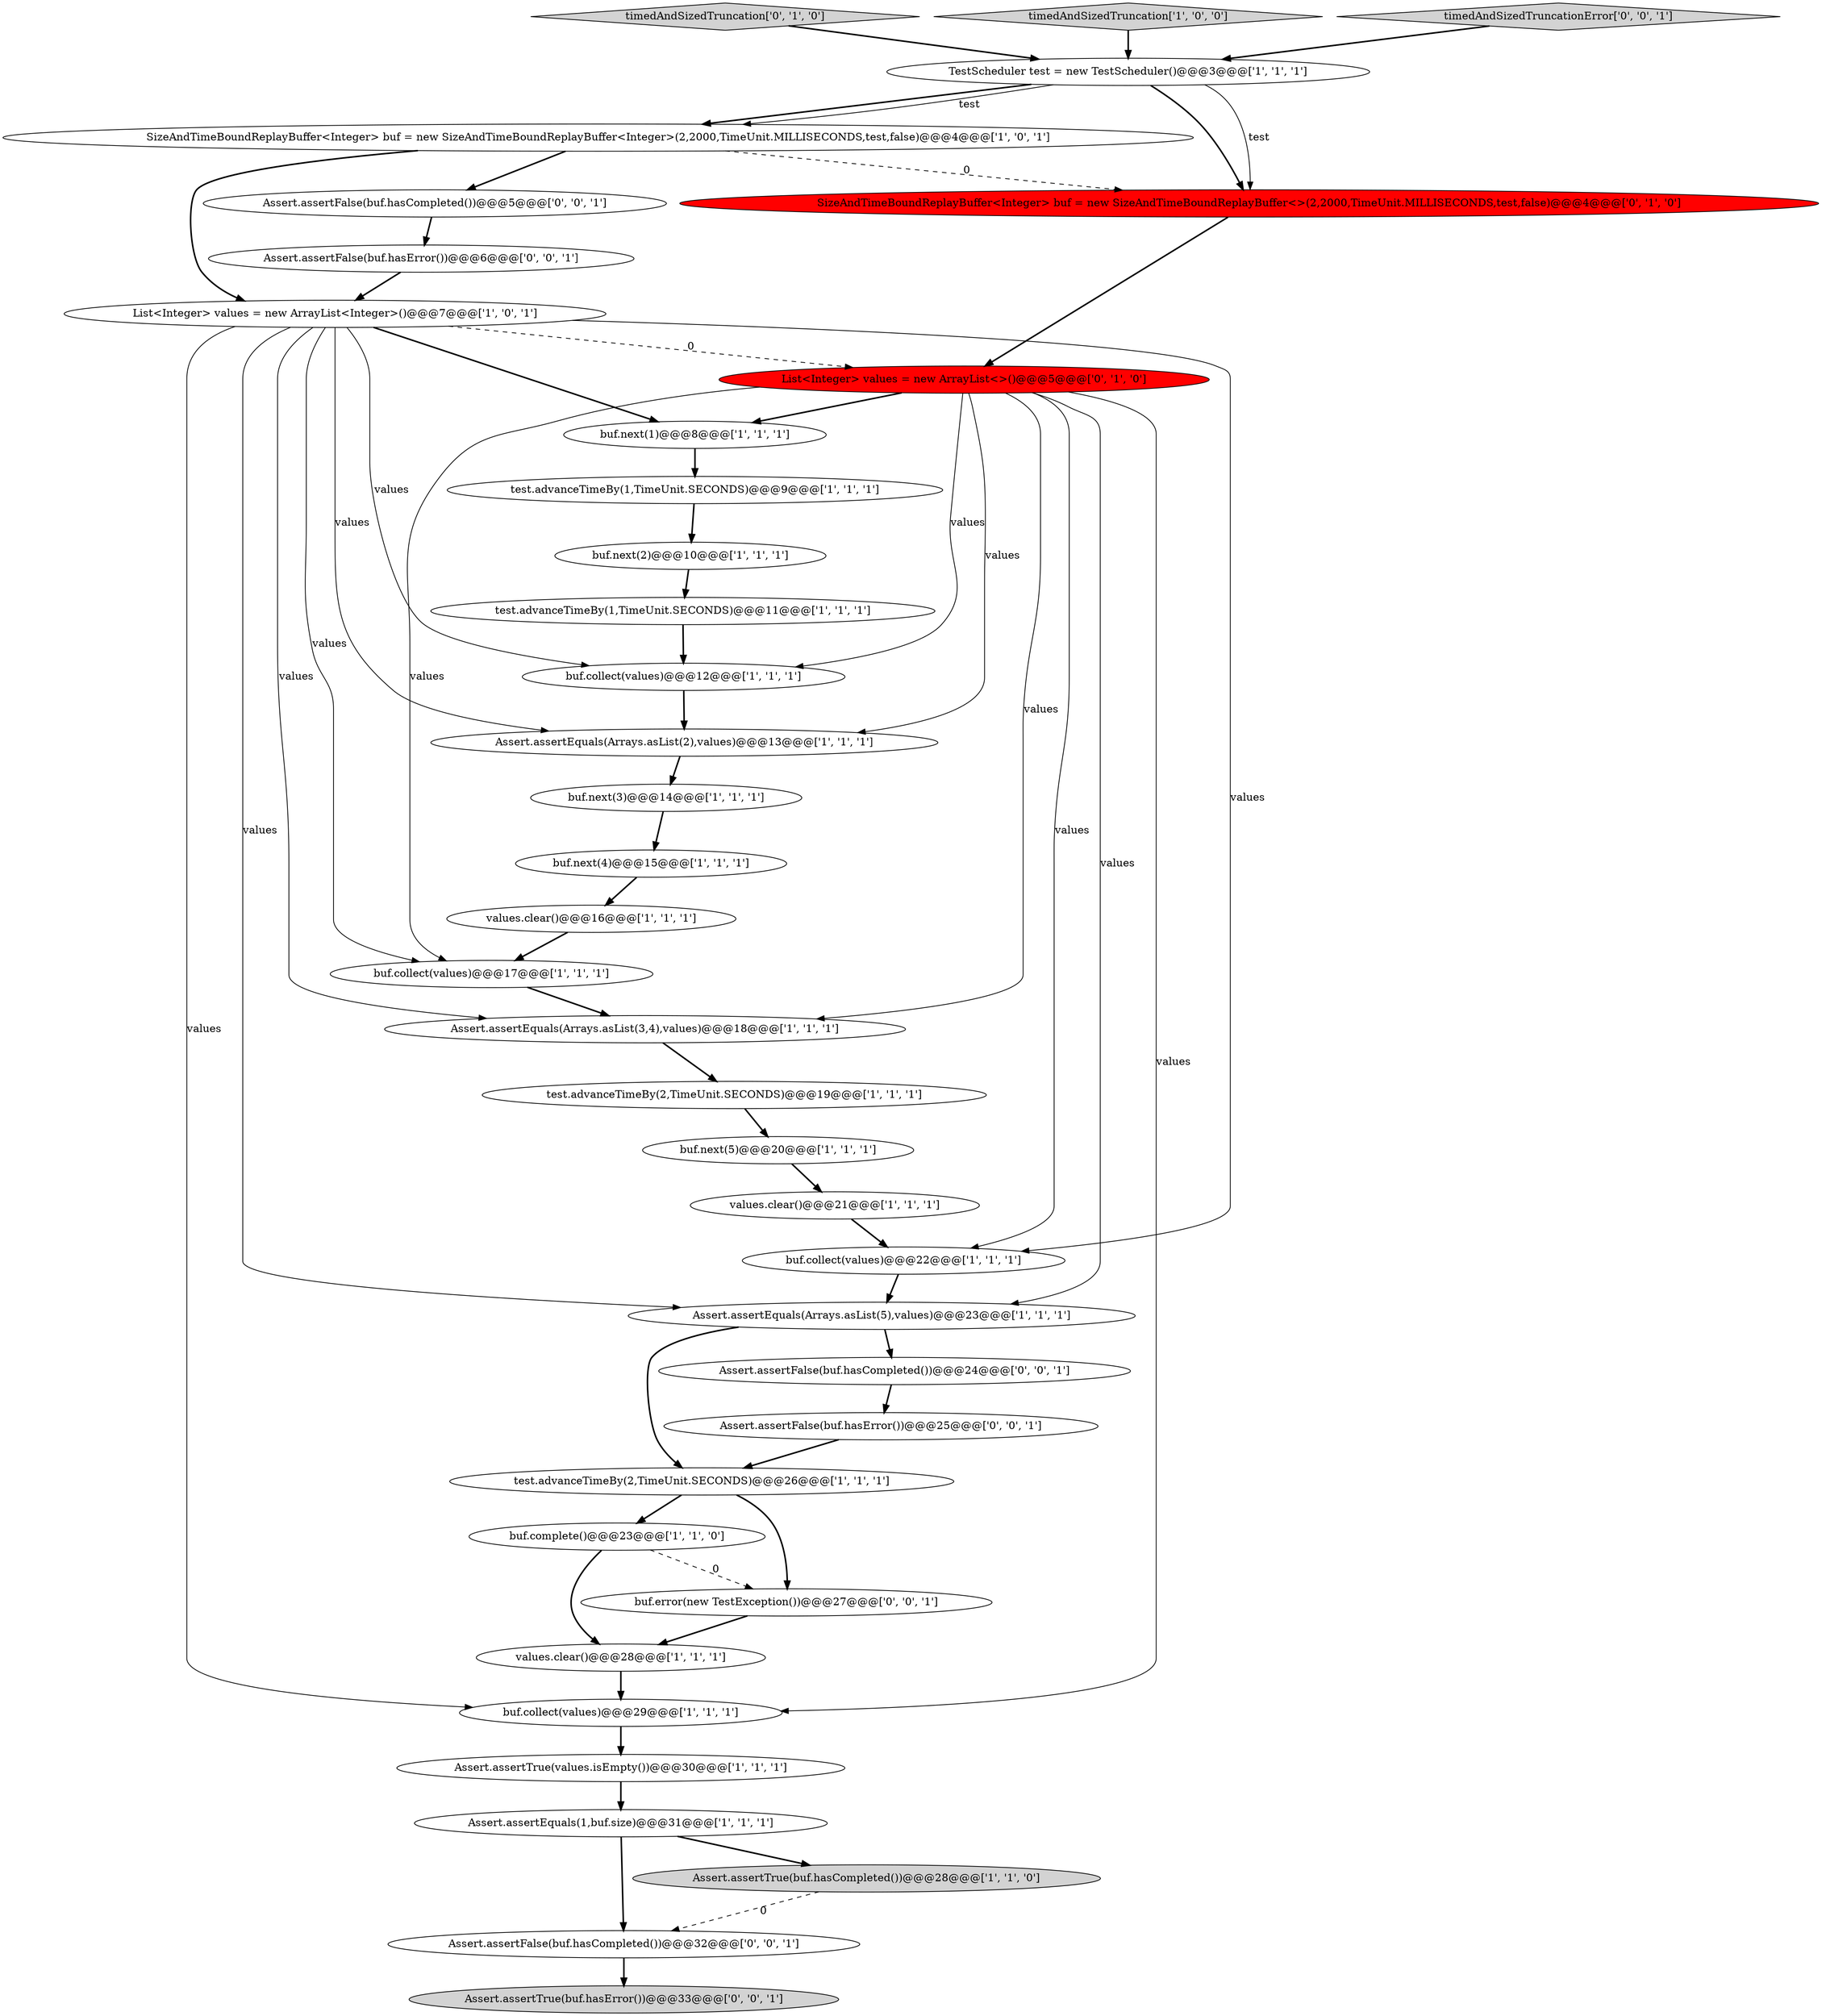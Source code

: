 digraph {
29 [style = filled, label = "timedAndSizedTruncation['0', '1', '0']", fillcolor = lightgray, shape = diamond image = "AAA0AAABBB2BBB"];
34 [style = filled, label = "Assert.assertFalse(buf.hasCompleted())@@@5@@@['0', '0', '1']", fillcolor = white, shape = ellipse image = "AAA0AAABBB3BBB"];
17 [style = filled, label = "values.clear()@@@28@@@['1', '1', '1']", fillcolor = white, shape = ellipse image = "AAA0AAABBB1BBB"];
24 [style = filled, label = "buf.next(1)@@@8@@@['1', '1', '1']", fillcolor = white, shape = ellipse image = "AAA0AAABBB1BBB"];
15 [style = filled, label = "Assert.assertEquals(1,buf.size)@@@31@@@['1', '1', '1']", fillcolor = white, shape = ellipse image = "AAA0AAABBB1BBB"];
14 [style = filled, label = "Assert.assertEquals(Arrays.asList(2),values)@@@13@@@['1', '1', '1']", fillcolor = white, shape = ellipse image = "AAA0AAABBB1BBB"];
18 [style = filled, label = "buf.next(5)@@@20@@@['1', '1', '1']", fillcolor = white, shape = ellipse image = "AAA0AAABBB1BBB"];
35 [style = filled, label = "Assert.assertFalse(buf.hasError())@@@6@@@['0', '0', '1']", fillcolor = white, shape = ellipse image = "AAA0AAABBB3BBB"];
31 [style = filled, label = "Assert.assertFalse(buf.hasCompleted())@@@32@@@['0', '0', '1']", fillcolor = white, shape = ellipse image = "AAA0AAABBB3BBB"];
22 [style = filled, label = "timedAndSizedTruncation['1', '0', '0']", fillcolor = lightgray, shape = diamond image = "AAA0AAABBB1BBB"];
26 [style = filled, label = "test.advanceTimeBy(2,TimeUnit.SECONDS)@@@19@@@['1', '1', '1']", fillcolor = white, shape = ellipse image = "AAA0AAABBB1BBB"];
12 [style = filled, label = "SizeAndTimeBoundReplayBuffer<Integer> buf = new SizeAndTimeBoundReplayBuffer<Integer>(2,2000,TimeUnit.MILLISECONDS,test,false)@@@4@@@['1', '0', '1']", fillcolor = white, shape = ellipse image = "AAA0AAABBB1BBB"];
19 [style = filled, label = "test.advanceTimeBy(2,TimeUnit.SECONDS)@@@26@@@['1', '1', '1']", fillcolor = white, shape = ellipse image = "AAA0AAABBB1BBB"];
27 [style = filled, label = "List<Integer> values = new ArrayList<>()@@@5@@@['0', '1', '0']", fillcolor = red, shape = ellipse image = "AAA1AAABBB2BBB"];
4 [style = filled, label = "test.advanceTimeBy(1,TimeUnit.SECONDS)@@@9@@@['1', '1', '1']", fillcolor = white, shape = ellipse image = "AAA0AAABBB1BBB"];
6 [style = filled, label = "Assert.assertEquals(Arrays.asList(5),values)@@@23@@@['1', '1', '1']", fillcolor = white, shape = ellipse image = "AAA0AAABBB1BBB"];
23 [style = filled, label = "Assert.assertTrue(buf.hasCompleted())@@@28@@@['1', '1', '0']", fillcolor = lightgray, shape = ellipse image = "AAA0AAABBB1BBB"];
11 [style = filled, label = "buf.collect(values)@@@29@@@['1', '1', '1']", fillcolor = white, shape = ellipse image = "AAA0AAABBB1BBB"];
25 [style = filled, label = "values.clear()@@@16@@@['1', '1', '1']", fillcolor = white, shape = ellipse image = "AAA0AAABBB1BBB"];
0 [style = filled, label = "buf.collect(values)@@@22@@@['1', '1', '1']", fillcolor = white, shape = ellipse image = "AAA0AAABBB1BBB"];
5 [style = filled, label = "buf.next(3)@@@14@@@['1', '1', '1']", fillcolor = white, shape = ellipse image = "AAA0AAABBB1BBB"];
20 [style = filled, label = "buf.complete()@@@23@@@['1', '1', '0']", fillcolor = white, shape = ellipse image = "AAA0AAABBB1BBB"];
32 [style = filled, label = "timedAndSizedTruncationError['0', '0', '1']", fillcolor = lightgray, shape = diamond image = "AAA0AAABBB3BBB"];
37 [style = filled, label = "buf.error(new TestException())@@@27@@@['0', '0', '1']", fillcolor = white, shape = ellipse image = "AAA0AAABBB3BBB"];
1 [style = filled, label = "List<Integer> values = new ArrayList<Integer>()@@@7@@@['1', '0', '1']", fillcolor = white, shape = ellipse image = "AAA0AAABBB1BBB"];
13 [style = filled, label = "buf.collect(values)@@@17@@@['1', '1', '1']", fillcolor = white, shape = ellipse image = "AAA0AAABBB1BBB"];
3 [style = filled, label = "Assert.assertTrue(values.isEmpty())@@@30@@@['1', '1', '1']", fillcolor = white, shape = ellipse image = "AAA0AAABBB1BBB"];
30 [style = filled, label = "Assert.assertTrue(buf.hasError())@@@33@@@['0', '0', '1']", fillcolor = lightgray, shape = ellipse image = "AAA0AAABBB3BBB"];
33 [style = filled, label = "Assert.assertFalse(buf.hasCompleted())@@@24@@@['0', '0', '1']", fillcolor = white, shape = ellipse image = "AAA0AAABBB3BBB"];
7 [style = filled, label = "buf.next(2)@@@10@@@['1', '1', '1']", fillcolor = white, shape = ellipse image = "AAA0AAABBB1BBB"];
28 [style = filled, label = "SizeAndTimeBoundReplayBuffer<Integer> buf = new SizeAndTimeBoundReplayBuffer<>(2,2000,TimeUnit.MILLISECONDS,test,false)@@@4@@@['0', '1', '0']", fillcolor = red, shape = ellipse image = "AAA1AAABBB2BBB"];
8 [style = filled, label = "test.advanceTimeBy(1,TimeUnit.SECONDS)@@@11@@@['1', '1', '1']", fillcolor = white, shape = ellipse image = "AAA0AAABBB1BBB"];
2 [style = filled, label = "TestScheduler test = new TestScheduler()@@@3@@@['1', '1', '1']", fillcolor = white, shape = ellipse image = "AAA0AAABBB1BBB"];
9 [style = filled, label = "Assert.assertEquals(Arrays.asList(3,4),values)@@@18@@@['1', '1', '1']", fillcolor = white, shape = ellipse image = "AAA0AAABBB1BBB"];
10 [style = filled, label = "buf.next(4)@@@15@@@['1', '1', '1']", fillcolor = white, shape = ellipse image = "AAA0AAABBB1BBB"];
36 [style = filled, label = "Assert.assertFalse(buf.hasError())@@@25@@@['0', '0', '1']", fillcolor = white, shape = ellipse image = "AAA0AAABBB3BBB"];
16 [style = filled, label = "values.clear()@@@21@@@['1', '1', '1']", fillcolor = white, shape = ellipse image = "AAA0AAABBB1BBB"];
21 [style = filled, label = "buf.collect(values)@@@12@@@['1', '1', '1']", fillcolor = white, shape = ellipse image = "AAA0AAABBB1BBB"];
1->14 [style = solid, label="values"];
5->10 [style = bold, label=""];
15->23 [style = bold, label=""];
16->0 [style = bold, label=""];
20->17 [style = bold, label=""];
22->2 [style = bold, label=""];
27->21 [style = solid, label="values"];
0->6 [style = bold, label=""];
27->11 [style = solid, label="values"];
25->13 [style = bold, label=""];
1->0 [style = solid, label="values"];
19->20 [style = bold, label=""];
1->27 [style = dashed, label="0"];
23->31 [style = dashed, label="0"];
37->17 [style = bold, label=""];
14->5 [style = bold, label=""];
1->9 [style = solid, label="values"];
26->18 [style = bold, label=""];
27->13 [style = solid, label="values"];
12->34 [style = bold, label=""];
1->6 [style = solid, label="values"];
3->15 [style = bold, label=""];
6->19 [style = bold, label=""];
20->37 [style = dashed, label="0"];
7->8 [style = bold, label=""];
12->1 [style = bold, label=""];
27->14 [style = solid, label="values"];
32->2 [style = bold, label=""];
4->7 [style = bold, label=""];
1->11 [style = solid, label="values"];
2->12 [style = bold, label=""];
19->37 [style = bold, label=""];
27->0 [style = solid, label="values"];
9->26 [style = bold, label=""];
2->12 [style = solid, label="test"];
2->28 [style = solid, label="test"];
1->21 [style = solid, label="values"];
27->9 [style = solid, label="values"];
24->4 [style = bold, label=""];
29->2 [style = bold, label=""];
35->1 [style = bold, label=""];
10->25 [style = bold, label=""];
11->3 [style = bold, label=""];
15->31 [style = bold, label=""];
1->24 [style = bold, label=""];
6->33 [style = bold, label=""];
12->28 [style = dashed, label="0"];
33->36 [style = bold, label=""];
31->30 [style = bold, label=""];
1->13 [style = solid, label="values"];
8->21 [style = bold, label=""];
27->24 [style = bold, label=""];
13->9 [style = bold, label=""];
27->6 [style = solid, label="values"];
28->27 [style = bold, label=""];
34->35 [style = bold, label=""];
2->28 [style = bold, label=""];
36->19 [style = bold, label=""];
21->14 [style = bold, label=""];
17->11 [style = bold, label=""];
18->16 [style = bold, label=""];
}
